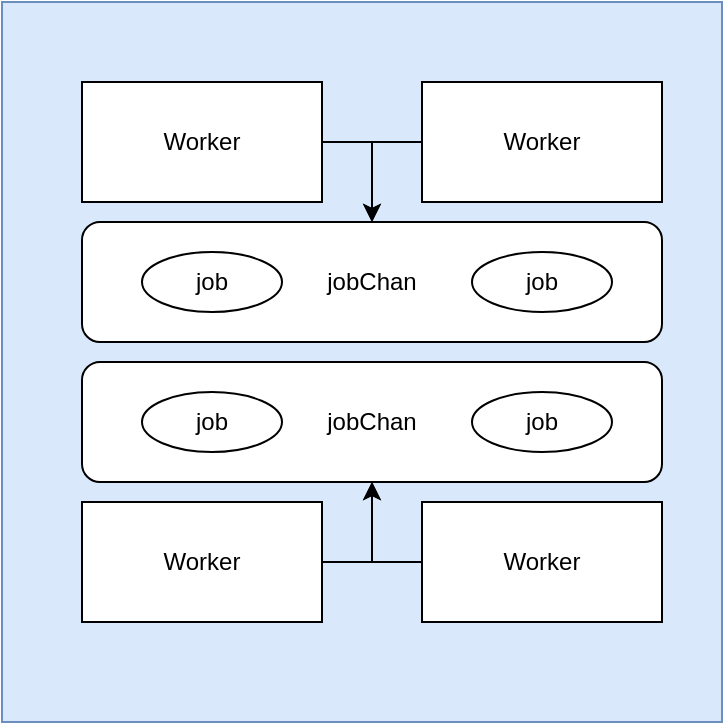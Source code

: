 <mxfile version="22.1.17" type="github">
  <diagram name="第 1 页" id="0U3EnKy8S2gSKkuLWDoI">
    <mxGraphModel dx="1379" dy="756" grid="1" gridSize="10" guides="1" tooltips="1" connect="1" arrows="1" fold="1" page="1" pageScale="1" pageWidth="827" pageHeight="1169" math="0" shadow="0">
      <root>
        <mxCell id="0" />
        <mxCell id="1" parent="0" />
        <mxCell id="V68z2wyonGr0SqUW3jqB-1" value="" style="whiteSpace=wrap;html=1;aspect=fixed;fillColor=#dae8fc;strokeColor=#6c8ebf;" vertex="1" parent="1">
          <mxGeometry x="120" y="130" width="360" height="360" as="geometry" />
        </mxCell>
        <mxCell id="V68z2wyonGr0SqUW3jqB-15" style="edgeStyle=orthogonalEdgeStyle;rounded=0;orthogonalLoop=1;jettySize=auto;html=1;exitX=1;exitY=0.5;exitDx=0;exitDy=0;" edge="1" parent="1" source="V68z2wyonGr0SqUW3jqB-2" target="V68z2wyonGr0SqUW3jqB-8">
          <mxGeometry relative="1" as="geometry" />
        </mxCell>
        <mxCell id="V68z2wyonGr0SqUW3jqB-2" value="Worker" style="rounded=0;whiteSpace=wrap;html=1;" vertex="1" parent="1">
          <mxGeometry x="160" y="170" width="120" height="60" as="geometry" />
        </mxCell>
        <mxCell id="V68z2wyonGr0SqUW3jqB-16" style="edgeStyle=orthogonalEdgeStyle;rounded=0;orthogonalLoop=1;jettySize=auto;html=1;exitX=0;exitY=0.5;exitDx=0;exitDy=0;entryX=0.5;entryY=0;entryDx=0;entryDy=0;" edge="1" parent="1" source="V68z2wyonGr0SqUW3jqB-3" target="V68z2wyonGr0SqUW3jqB-8">
          <mxGeometry relative="1" as="geometry" />
        </mxCell>
        <mxCell id="V68z2wyonGr0SqUW3jqB-3" value="Worker" style="rounded=0;whiteSpace=wrap;html=1;" vertex="1" parent="1">
          <mxGeometry x="330" y="170" width="120" height="60" as="geometry" />
        </mxCell>
        <mxCell id="V68z2wyonGr0SqUW3jqB-17" style="edgeStyle=orthogonalEdgeStyle;rounded=0;orthogonalLoop=1;jettySize=auto;html=1;exitX=1;exitY=0.5;exitDx=0;exitDy=0;entryX=0.5;entryY=1;entryDx=0;entryDy=0;" edge="1" parent="1" source="V68z2wyonGr0SqUW3jqB-4" target="V68z2wyonGr0SqUW3jqB-9">
          <mxGeometry relative="1" as="geometry" />
        </mxCell>
        <mxCell id="V68z2wyonGr0SqUW3jqB-4" value="Worker" style="rounded=0;whiteSpace=wrap;html=1;" vertex="1" parent="1">
          <mxGeometry x="160" y="380" width="120" height="60" as="geometry" />
        </mxCell>
        <mxCell id="V68z2wyonGr0SqUW3jqB-18" style="edgeStyle=orthogonalEdgeStyle;rounded=0;orthogonalLoop=1;jettySize=auto;html=1;exitX=0;exitY=0.5;exitDx=0;exitDy=0;entryX=0.5;entryY=1;entryDx=0;entryDy=0;" edge="1" parent="1" source="V68z2wyonGr0SqUW3jqB-5" target="V68z2wyonGr0SqUW3jqB-9">
          <mxGeometry relative="1" as="geometry" />
        </mxCell>
        <mxCell id="V68z2wyonGr0SqUW3jqB-5" value="Worker" style="rounded=0;whiteSpace=wrap;html=1;" vertex="1" parent="1">
          <mxGeometry x="330" y="380" width="120" height="60" as="geometry" />
        </mxCell>
        <mxCell id="V68z2wyonGr0SqUW3jqB-8" value="jobChan" style="rounded=1;whiteSpace=wrap;html=1;" vertex="1" parent="1">
          <mxGeometry x="160" y="240" width="290" height="60" as="geometry" />
        </mxCell>
        <mxCell id="V68z2wyonGr0SqUW3jqB-9" value="jobChan" style="rounded=1;whiteSpace=wrap;html=1;" vertex="1" parent="1">
          <mxGeometry x="160" y="310" width="290" height="60" as="geometry" />
        </mxCell>
        <mxCell id="V68z2wyonGr0SqUW3jqB-10" value="job" style="ellipse;whiteSpace=wrap;html=1;" vertex="1" parent="1">
          <mxGeometry x="190" y="255" width="70" height="30" as="geometry" />
        </mxCell>
        <mxCell id="V68z2wyonGr0SqUW3jqB-11" value="job" style="ellipse;whiteSpace=wrap;html=1;" vertex="1" parent="1">
          <mxGeometry x="355" y="255" width="70" height="30" as="geometry" />
        </mxCell>
        <mxCell id="V68z2wyonGr0SqUW3jqB-12" value="job" style="ellipse;whiteSpace=wrap;html=1;" vertex="1" parent="1">
          <mxGeometry x="190" y="325" width="70" height="30" as="geometry" />
        </mxCell>
        <mxCell id="V68z2wyonGr0SqUW3jqB-13" value="job" style="ellipse;whiteSpace=wrap;html=1;" vertex="1" parent="1">
          <mxGeometry x="355" y="325" width="70" height="30" as="geometry" />
        </mxCell>
      </root>
    </mxGraphModel>
  </diagram>
</mxfile>
